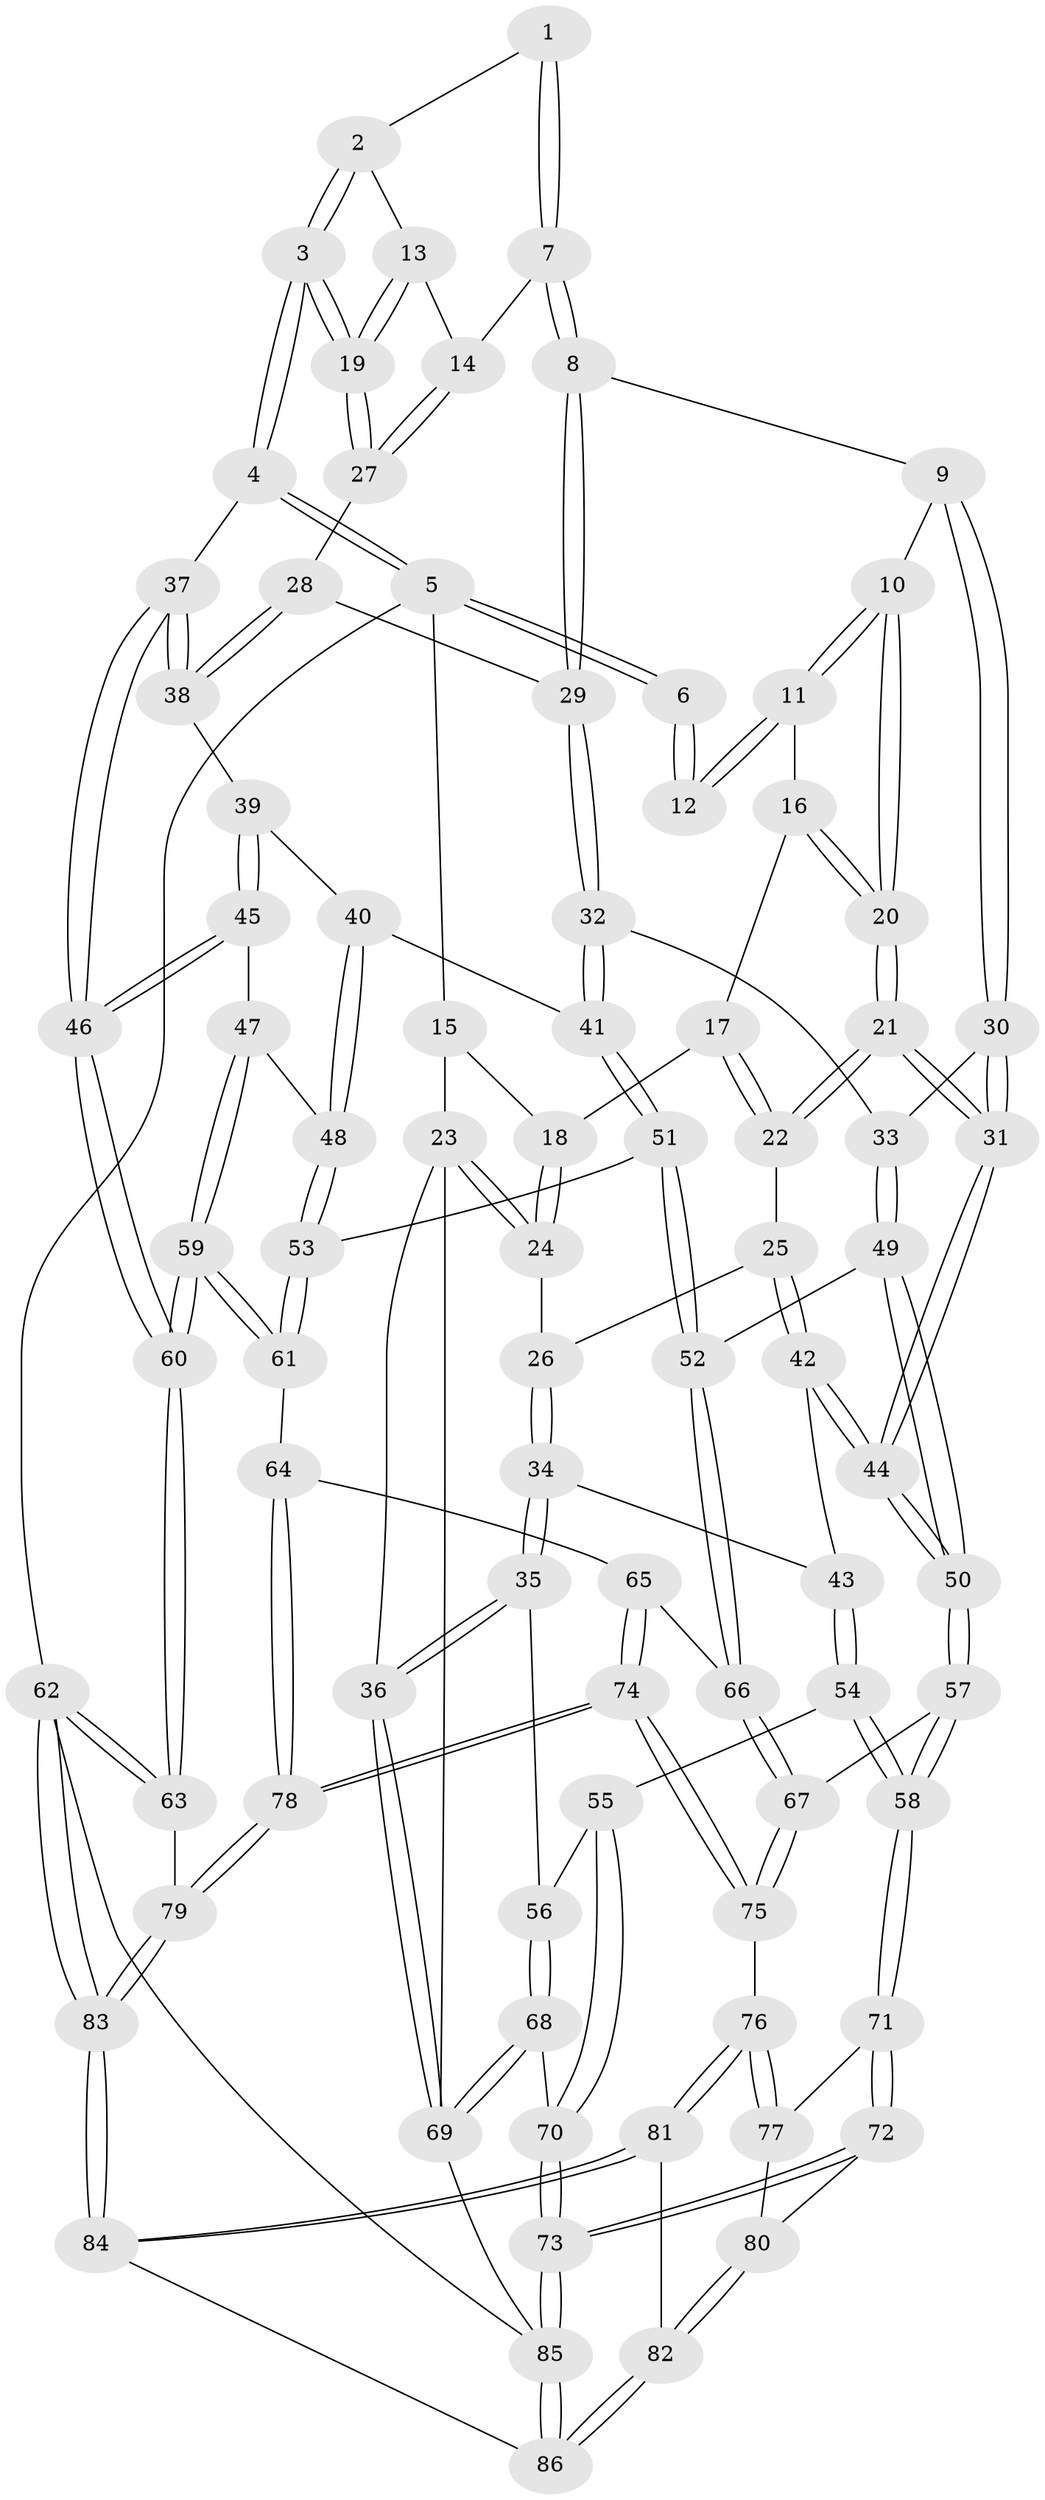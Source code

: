 // Generated by graph-tools (version 1.1) at 2025/03/03/09/25 03:03:28]
// undirected, 86 vertices, 211 edges
graph export_dot {
graph [start="1"]
  node [color=gray90,style=filled];
  1 [pos="+0.8010345836252099+0"];
  2 [pos="+0.8644955457746046+0.01949753422399824"];
  3 [pos="+1+0.19427820403302948"];
  4 [pos="+1+0.19440739867140638"];
  5 [pos="+1+0"];
  6 [pos="+0.7849369833773773+0"];
  7 [pos="+0.7247327588013732+0.11878260252390314"];
  8 [pos="+0.6502638366881799+0.17447175702810727"];
  9 [pos="+0.6195140862494917+0.1792770911191403"];
  10 [pos="+0.5346569063957136+0.13806340668971068"];
  11 [pos="+0.4735926184591052+0"];
  12 [pos="+0.4419659347767606+0"];
  13 [pos="+0.8743103118696346+0.0799631233579877"];
  14 [pos="+0.8602310616855858+0.18911476466728364"];
  15 [pos="+0.3238452616565584+0"];
  16 [pos="+0.3347464060768247+0.17580850090560826"];
  17 [pos="+0.2147703226812745+0.1488356379130373"];
  18 [pos="+0.17348854537689867+0.11324970923066444"];
  19 [pos="+1+0.19197885486825148"];
  20 [pos="+0.42573741080477107+0.2726836955094397"];
  21 [pos="+0.4213850393181289+0.2881251635571302"];
  22 [pos="+0.27857472388747645+0.28847595239300255"];
  23 [pos="+0+0.2619477387136553"];
  24 [pos="+0.04942963783919472+0.18226872980481162"];
  25 [pos="+0.2548829274654695+0.31868214838449216"];
  26 [pos="+0.22308843302115305+0.3153704528961725"];
  27 [pos="+0.8708019230531213+0.21211168134896646"];
  28 [pos="+0.8344438870025412+0.27823451224618373"];
  29 [pos="+0.7937366219404023+0.2886091808526105"];
  30 [pos="+0.6228797215648809+0.2732788590333786"];
  31 [pos="+0.44755652473300367+0.38483815761838663"];
  32 [pos="+0.7073908155779163+0.3925357753116695"];
  33 [pos="+0.6716134919809266+0.3937541938508272"];
  34 [pos="+0.07135780981244418+0.3922355585080255"];
  35 [pos="+0+0.35596955252566315"];
  36 [pos="+0+0.3548470934347998"];
  37 [pos="+1+0.21638048996083437"];
  38 [pos="+0.887304285434237+0.34980538530443533"];
  39 [pos="+0.8917029488287499+0.3962298600093546"];
  40 [pos="+0.850073785843337+0.42983809433896636"];
  41 [pos="+0.7556748697699707+0.43692593317571093"];
  42 [pos="+0.255865199338093+0.38115993350802446"];
  43 [pos="+0.21068195909365894+0.4452286923637465"];
  44 [pos="+0.44990598067842513+0.41592755866143616"];
  45 [pos="+0.9335061159437423+0.4253824243218727"];
  46 [pos="+1+0.25160079174025124"];
  47 [pos="+0.953307531898778+0.4839203761885316"];
  48 [pos="+0.8611062433831106+0.5145544453673061"];
  49 [pos="+0.5593728777431973+0.4804168371591919"];
  50 [pos="+0.48352241329570683+0.516142170252668"];
  51 [pos="+0.7727897999106097+0.5459624582228529"];
  52 [pos="+0.7652586145867544+0.5572992711580743"];
  53 [pos="+0.8506330415834075+0.5334821591231166"];
  54 [pos="+0.2651229667201564+0.5557927892441273"];
  55 [pos="+0.14696605814439462+0.5975318617236272"];
  56 [pos="+0.018263641460621666+0.5147329576085935"];
  57 [pos="+0.47716633855892565+0.5343427329737634"];
  58 [pos="+0.3827710628577777+0.6024059245680053"];
  59 [pos="+1+0.7375114408548039"];
  60 [pos="+1+0.7567556237547364"];
  61 [pos="+0.9930540459019591+0.6939850582337762"];
  62 [pos="+1+1"];
  63 [pos="+1+0.7702709364393624"];
  64 [pos="+0.9782122236074084+0.6948294961372198"];
  65 [pos="+0.768874310017687+0.6477166432834729"];
  66 [pos="+0.7524783436114275+0.6247343713132173"];
  67 [pos="+0.5875799338005596+0.6346177615865584"];
  68 [pos="+0.04557920336816078+0.7839995899012745"];
  69 [pos="+0+0.8225605201844626"];
  70 [pos="+0.0907619910523169+0.788061491332716"];
  71 [pos="+0.3776373267159987+0.6283349331077029"];
  72 [pos="+0.29567440692967917+0.8198073533113698"];
  73 [pos="+0.22940972938003218+0.8771692049780628"];
  74 [pos="+0.7189785674675018+0.8225268518425515"];
  75 [pos="+0.6281614918645054+0.8032444734754957"];
  76 [pos="+0.5892057677935361+0.8278141610261137"];
  77 [pos="+0.5422230335898988+0.8158545378036386"];
  78 [pos="+0.7250286244180866+0.8276435484335237"];
  79 [pos="+0.7691650388812918+0.9103021558313373"];
  80 [pos="+0.4040312409834095+0.8488560836230773"];
  81 [pos="+0.5831462750446926+0.8463963371435039"];
  82 [pos="+0.48930587707709494+0.9383088418912504"];
  83 [pos="+0.7432100630420095+1"];
  84 [pos="+0.6358457921173538+1"];
  85 [pos="+0.23195272056183974+1"];
  86 [pos="+0.47525502145247445+1"];
  1 -- 2;
  1 -- 7;
  1 -- 7;
  2 -- 3;
  2 -- 3;
  2 -- 13;
  3 -- 4;
  3 -- 4;
  3 -- 19;
  3 -- 19;
  4 -- 5;
  4 -- 5;
  4 -- 37;
  5 -- 6;
  5 -- 6;
  5 -- 15;
  5 -- 62;
  6 -- 12;
  6 -- 12;
  7 -- 8;
  7 -- 8;
  7 -- 14;
  8 -- 9;
  8 -- 29;
  8 -- 29;
  9 -- 10;
  9 -- 30;
  9 -- 30;
  10 -- 11;
  10 -- 11;
  10 -- 20;
  10 -- 20;
  11 -- 12;
  11 -- 12;
  11 -- 16;
  13 -- 14;
  13 -- 19;
  13 -- 19;
  14 -- 27;
  14 -- 27;
  15 -- 18;
  15 -- 23;
  16 -- 17;
  16 -- 20;
  16 -- 20;
  17 -- 18;
  17 -- 22;
  17 -- 22;
  18 -- 24;
  18 -- 24;
  19 -- 27;
  19 -- 27;
  20 -- 21;
  20 -- 21;
  21 -- 22;
  21 -- 22;
  21 -- 31;
  21 -- 31;
  22 -- 25;
  23 -- 24;
  23 -- 24;
  23 -- 36;
  23 -- 69;
  24 -- 26;
  25 -- 26;
  25 -- 42;
  25 -- 42;
  26 -- 34;
  26 -- 34;
  27 -- 28;
  28 -- 29;
  28 -- 38;
  28 -- 38;
  29 -- 32;
  29 -- 32;
  30 -- 31;
  30 -- 31;
  30 -- 33;
  31 -- 44;
  31 -- 44;
  32 -- 33;
  32 -- 41;
  32 -- 41;
  33 -- 49;
  33 -- 49;
  34 -- 35;
  34 -- 35;
  34 -- 43;
  35 -- 36;
  35 -- 36;
  35 -- 56;
  36 -- 69;
  36 -- 69;
  37 -- 38;
  37 -- 38;
  37 -- 46;
  37 -- 46;
  38 -- 39;
  39 -- 40;
  39 -- 45;
  39 -- 45;
  40 -- 41;
  40 -- 48;
  40 -- 48;
  41 -- 51;
  41 -- 51;
  42 -- 43;
  42 -- 44;
  42 -- 44;
  43 -- 54;
  43 -- 54;
  44 -- 50;
  44 -- 50;
  45 -- 46;
  45 -- 46;
  45 -- 47;
  46 -- 60;
  46 -- 60;
  47 -- 48;
  47 -- 59;
  47 -- 59;
  48 -- 53;
  48 -- 53;
  49 -- 50;
  49 -- 50;
  49 -- 52;
  50 -- 57;
  50 -- 57;
  51 -- 52;
  51 -- 52;
  51 -- 53;
  52 -- 66;
  52 -- 66;
  53 -- 61;
  53 -- 61;
  54 -- 55;
  54 -- 58;
  54 -- 58;
  55 -- 56;
  55 -- 70;
  55 -- 70;
  56 -- 68;
  56 -- 68;
  57 -- 58;
  57 -- 58;
  57 -- 67;
  58 -- 71;
  58 -- 71;
  59 -- 60;
  59 -- 60;
  59 -- 61;
  59 -- 61;
  60 -- 63;
  60 -- 63;
  61 -- 64;
  62 -- 63;
  62 -- 63;
  62 -- 83;
  62 -- 83;
  62 -- 85;
  63 -- 79;
  64 -- 65;
  64 -- 78;
  64 -- 78;
  65 -- 66;
  65 -- 74;
  65 -- 74;
  66 -- 67;
  66 -- 67;
  67 -- 75;
  67 -- 75;
  68 -- 69;
  68 -- 69;
  68 -- 70;
  69 -- 85;
  70 -- 73;
  70 -- 73;
  71 -- 72;
  71 -- 72;
  71 -- 77;
  72 -- 73;
  72 -- 73;
  72 -- 80;
  73 -- 85;
  73 -- 85;
  74 -- 75;
  74 -- 75;
  74 -- 78;
  74 -- 78;
  75 -- 76;
  76 -- 77;
  76 -- 77;
  76 -- 81;
  76 -- 81;
  77 -- 80;
  78 -- 79;
  78 -- 79;
  79 -- 83;
  79 -- 83;
  80 -- 82;
  80 -- 82;
  81 -- 82;
  81 -- 84;
  81 -- 84;
  82 -- 86;
  82 -- 86;
  83 -- 84;
  83 -- 84;
  84 -- 86;
  85 -- 86;
  85 -- 86;
}
